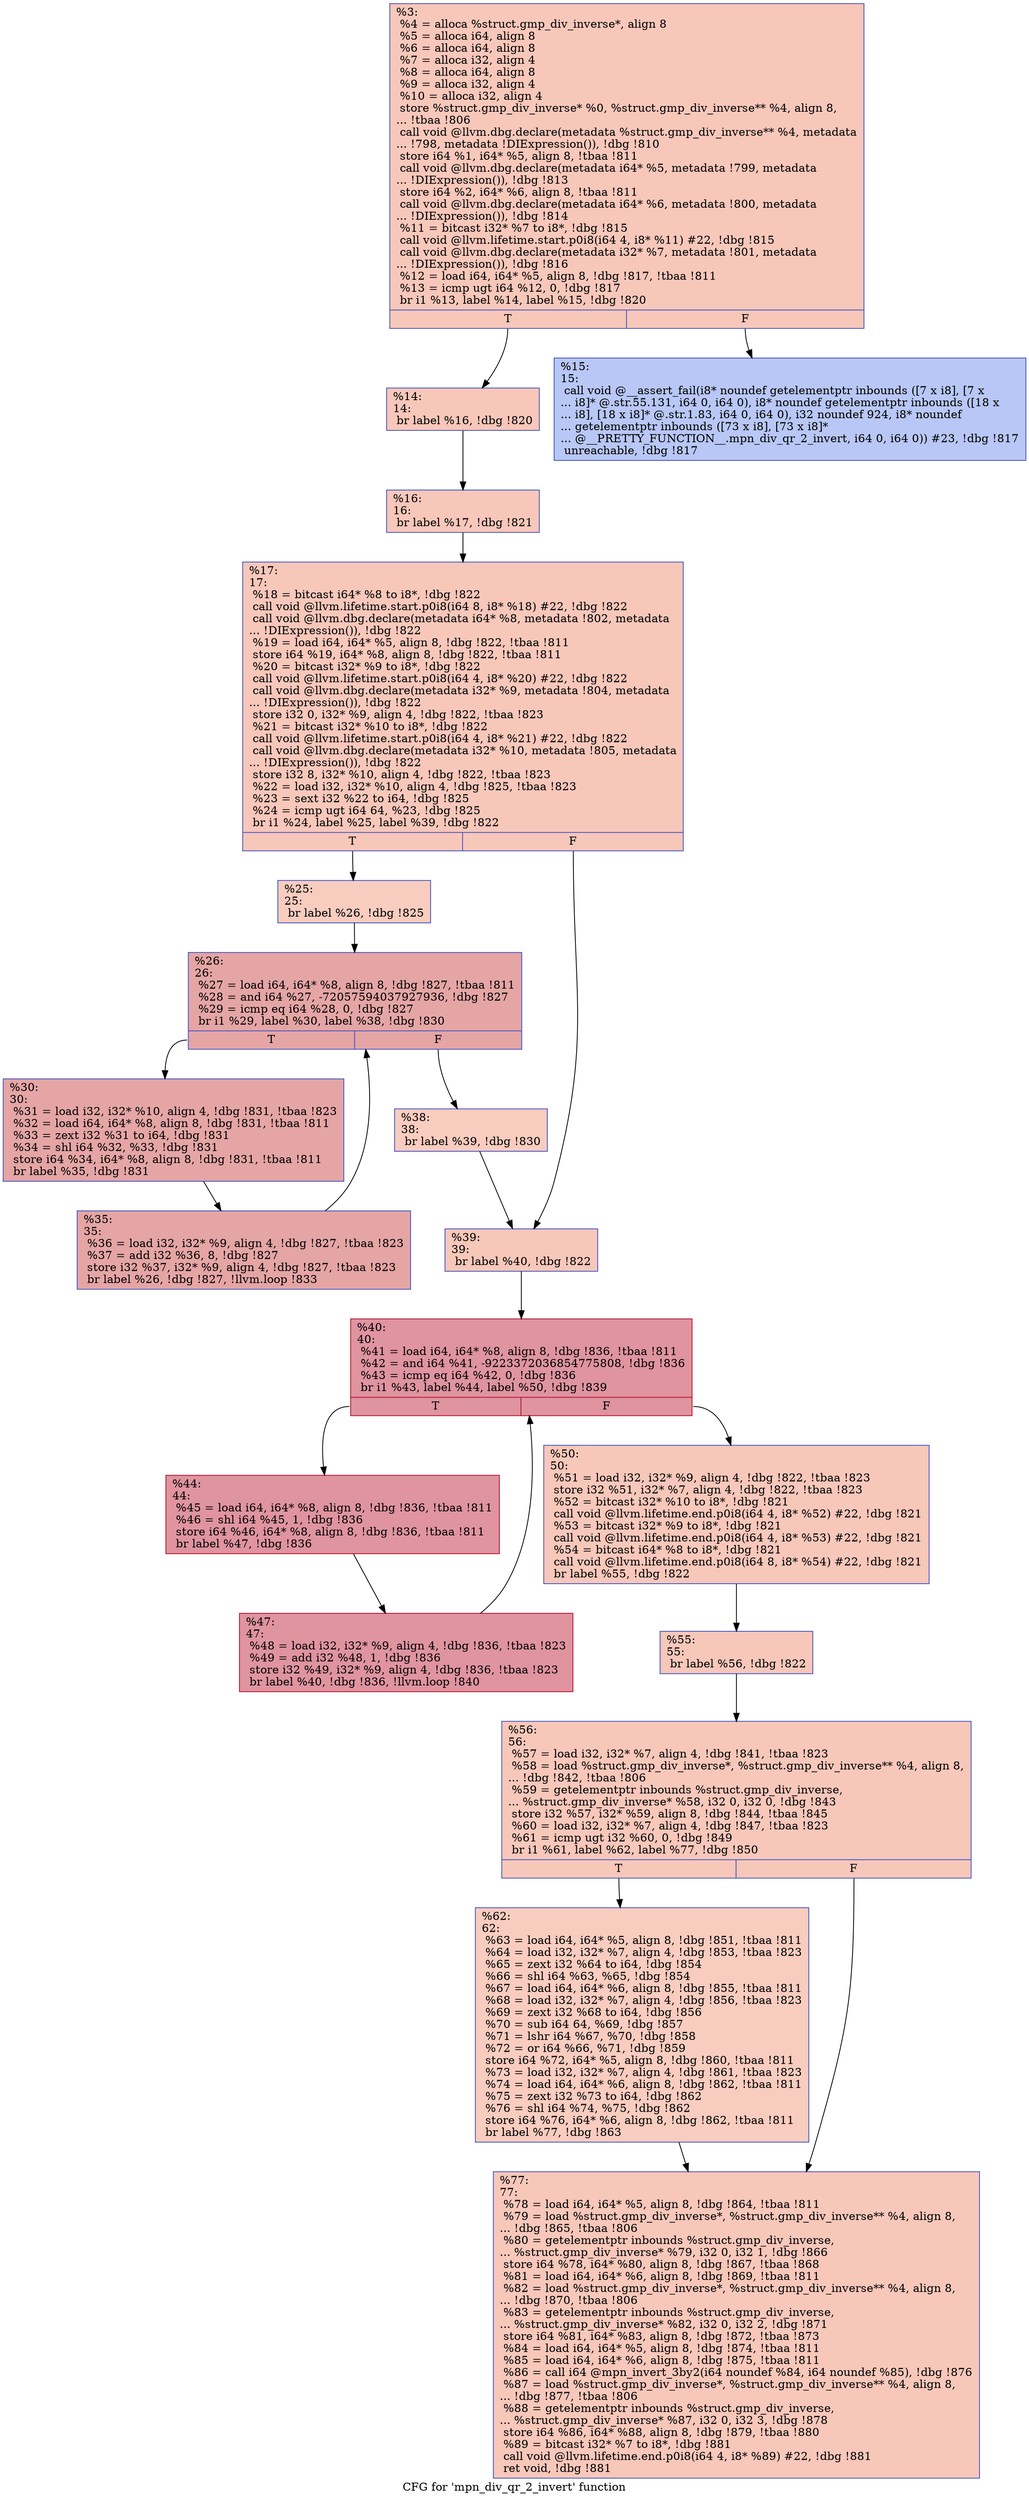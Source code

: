digraph "CFG for 'mpn_div_qr_2_invert' function" {
	label="CFG for 'mpn_div_qr_2_invert' function";

	Node0x26f70d0 [shape=record,color="#3d50c3ff", style=filled, fillcolor="#ec7f6370",label="{%3:\l  %4 = alloca %struct.gmp_div_inverse*, align 8\l  %5 = alloca i64, align 8\l  %6 = alloca i64, align 8\l  %7 = alloca i32, align 4\l  %8 = alloca i64, align 8\l  %9 = alloca i32, align 4\l  %10 = alloca i32, align 4\l  store %struct.gmp_div_inverse* %0, %struct.gmp_div_inverse** %4, align 8,\l... !tbaa !806\l  call void @llvm.dbg.declare(metadata %struct.gmp_div_inverse** %4, metadata\l... !798, metadata !DIExpression()), !dbg !810\l  store i64 %1, i64* %5, align 8, !tbaa !811\l  call void @llvm.dbg.declare(metadata i64* %5, metadata !799, metadata\l... !DIExpression()), !dbg !813\l  store i64 %2, i64* %6, align 8, !tbaa !811\l  call void @llvm.dbg.declare(metadata i64* %6, metadata !800, metadata\l... !DIExpression()), !dbg !814\l  %11 = bitcast i32* %7 to i8*, !dbg !815\l  call void @llvm.lifetime.start.p0i8(i64 4, i8* %11) #22, !dbg !815\l  call void @llvm.dbg.declare(metadata i32* %7, metadata !801, metadata\l... !DIExpression()), !dbg !816\l  %12 = load i64, i64* %5, align 8, !dbg !817, !tbaa !811\l  %13 = icmp ugt i64 %12, 0, !dbg !817\l  br i1 %13, label %14, label %15, !dbg !820\l|{<s0>T|<s1>F}}"];
	Node0x26f70d0:s0 -> Node0x26f71c0;
	Node0x26f70d0:s1 -> Node0x26f7210;
	Node0x26f71c0 [shape=record,color="#3d50c3ff", style=filled, fillcolor="#ec7f6370",label="{%14:\l14:                                               \l  br label %16, !dbg !820\l}"];
	Node0x26f71c0 -> Node0x26f7260;
	Node0x26f7210 [shape=record,color="#3d50c3ff", style=filled, fillcolor="#5f7fe870",label="{%15:\l15:                                               \l  call void @__assert_fail(i8* noundef getelementptr inbounds ([7 x i8], [7 x\l... i8]* @.str.55.131, i64 0, i64 0), i8* noundef getelementptr inbounds ([18 x\l... i8], [18 x i8]* @.str.1.83, i64 0, i64 0), i32 noundef 924, i8* noundef\l... getelementptr inbounds ([73 x i8], [73 x i8]*\l... @__PRETTY_FUNCTION__.mpn_div_qr_2_invert, i64 0, i64 0)) #23, !dbg !817\l  unreachable, !dbg !817\l}"];
	Node0x26f7260 [shape=record,color="#3d50c3ff", style=filled, fillcolor="#ec7f6370",label="{%16:\l16:                                               \l  br label %17, !dbg !821\l}"];
	Node0x26f7260 -> Node0x26f72b0;
	Node0x26f72b0 [shape=record,color="#3d50c3ff", style=filled, fillcolor="#ec7f6370",label="{%17:\l17:                                               \l  %18 = bitcast i64* %8 to i8*, !dbg !822\l  call void @llvm.lifetime.start.p0i8(i64 8, i8* %18) #22, !dbg !822\l  call void @llvm.dbg.declare(metadata i64* %8, metadata !802, metadata\l... !DIExpression()), !dbg !822\l  %19 = load i64, i64* %5, align 8, !dbg !822, !tbaa !811\l  store i64 %19, i64* %8, align 8, !dbg !822, !tbaa !811\l  %20 = bitcast i32* %9 to i8*, !dbg !822\l  call void @llvm.lifetime.start.p0i8(i64 4, i8* %20) #22, !dbg !822\l  call void @llvm.dbg.declare(metadata i32* %9, metadata !804, metadata\l... !DIExpression()), !dbg !822\l  store i32 0, i32* %9, align 4, !dbg !822, !tbaa !823\l  %21 = bitcast i32* %10 to i8*, !dbg !822\l  call void @llvm.lifetime.start.p0i8(i64 4, i8* %21) #22, !dbg !822\l  call void @llvm.dbg.declare(metadata i32* %10, metadata !805, metadata\l... !DIExpression()), !dbg !822\l  store i32 8, i32* %10, align 4, !dbg !822, !tbaa !823\l  %22 = load i32, i32* %10, align 4, !dbg !825, !tbaa !823\l  %23 = sext i32 %22 to i64, !dbg !825\l  %24 = icmp ugt i64 64, %23, !dbg !825\l  br i1 %24, label %25, label %39, !dbg !822\l|{<s0>T|<s1>F}}"];
	Node0x26f72b0:s0 -> Node0x26f7300;
	Node0x26f72b0:s1 -> Node0x26f7490;
	Node0x26f7300 [shape=record,color="#3d50c3ff", style=filled, fillcolor="#f08b6e70",label="{%25:\l25:                                               \l  br label %26, !dbg !825\l}"];
	Node0x26f7300 -> Node0x26f7350;
	Node0x26f7350 [shape=record,color="#3d50c3ff", style=filled, fillcolor="#c5333470",label="{%26:\l26:                                               \l  %27 = load i64, i64* %8, align 8, !dbg !827, !tbaa !811\l  %28 = and i64 %27, -72057594037927936, !dbg !827\l  %29 = icmp eq i64 %28, 0, !dbg !827\l  br i1 %29, label %30, label %38, !dbg !830\l|{<s0>T|<s1>F}}"];
	Node0x26f7350:s0 -> Node0x26f73a0;
	Node0x26f7350:s1 -> Node0x26f7440;
	Node0x26f73a0 [shape=record,color="#3d50c3ff", style=filled, fillcolor="#c5333470",label="{%30:\l30:                                               \l  %31 = load i32, i32* %10, align 4, !dbg !831, !tbaa !823\l  %32 = load i64, i64* %8, align 8, !dbg !831, !tbaa !811\l  %33 = zext i32 %31 to i64, !dbg !831\l  %34 = shl i64 %32, %33, !dbg !831\l  store i64 %34, i64* %8, align 8, !dbg !831, !tbaa !811\l  br label %35, !dbg !831\l}"];
	Node0x26f73a0 -> Node0x26f73f0;
	Node0x26f73f0 [shape=record,color="#3d50c3ff", style=filled, fillcolor="#c5333470",label="{%35:\l35:                                               \l  %36 = load i32, i32* %9, align 4, !dbg !827, !tbaa !823\l  %37 = add i32 %36, 8, !dbg !827\l  store i32 %37, i32* %9, align 4, !dbg !827, !tbaa !823\l  br label %26, !dbg !827, !llvm.loop !833\l}"];
	Node0x26f73f0 -> Node0x26f7350;
	Node0x26f7440 [shape=record,color="#3d50c3ff", style=filled, fillcolor="#f08b6e70",label="{%38:\l38:                                               \l  br label %39, !dbg !830\l}"];
	Node0x26f7440 -> Node0x26f7490;
	Node0x26f7490 [shape=record,color="#3d50c3ff", style=filled, fillcolor="#ec7f6370",label="{%39:\l39:                                               \l  br label %40, !dbg !822\l}"];
	Node0x26f7490 -> Node0x26f74e0;
	Node0x26f74e0 [shape=record,color="#b70d28ff", style=filled, fillcolor="#b70d2870",label="{%40:\l40:                                               \l  %41 = load i64, i64* %8, align 8, !dbg !836, !tbaa !811\l  %42 = and i64 %41, -9223372036854775808, !dbg !836\l  %43 = icmp eq i64 %42, 0, !dbg !836\l  br i1 %43, label %44, label %50, !dbg !839\l|{<s0>T|<s1>F}}"];
	Node0x26f74e0:s0 -> Node0x26f7530;
	Node0x26f74e0:s1 -> Node0x26f75d0;
	Node0x26f7530 [shape=record,color="#b70d28ff", style=filled, fillcolor="#b70d2870",label="{%44:\l44:                                               \l  %45 = load i64, i64* %8, align 8, !dbg !836, !tbaa !811\l  %46 = shl i64 %45, 1, !dbg !836\l  store i64 %46, i64* %8, align 8, !dbg !836, !tbaa !811\l  br label %47, !dbg !836\l}"];
	Node0x26f7530 -> Node0x26f7580;
	Node0x26f7580 [shape=record,color="#b70d28ff", style=filled, fillcolor="#b70d2870",label="{%47:\l47:                                               \l  %48 = load i32, i32* %9, align 4, !dbg !836, !tbaa !823\l  %49 = add i32 %48, 1, !dbg !836\l  store i32 %49, i32* %9, align 4, !dbg !836, !tbaa !823\l  br label %40, !dbg !836, !llvm.loop !840\l}"];
	Node0x26f7580 -> Node0x26f74e0;
	Node0x26f75d0 [shape=record,color="#3d50c3ff", style=filled, fillcolor="#ec7f6370",label="{%50:\l50:                                               \l  %51 = load i32, i32* %9, align 4, !dbg !822, !tbaa !823\l  store i32 %51, i32* %7, align 4, !dbg !822, !tbaa !823\l  %52 = bitcast i32* %10 to i8*, !dbg !821\l  call void @llvm.lifetime.end.p0i8(i64 4, i8* %52) #22, !dbg !821\l  %53 = bitcast i32* %9 to i8*, !dbg !821\l  call void @llvm.lifetime.end.p0i8(i64 4, i8* %53) #22, !dbg !821\l  %54 = bitcast i64* %8 to i8*, !dbg !821\l  call void @llvm.lifetime.end.p0i8(i64 8, i8* %54) #22, !dbg !821\l  br label %55, !dbg !822\l}"];
	Node0x26f75d0 -> Node0x26f7620;
	Node0x26f7620 [shape=record,color="#3d50c3ff", style=filled, fillcolor="#ec7f6370",label="{%55:\l55:                                               \l  br label %56, !dbg !822\l}"];
	Node0x26f7620 -> Node0x26f7670;
	Node0x26f7670 [shape=record,color="#3d50c3ff", style=filled, fillcolor="#ec7f6370",label="{%56:\l56:                                               \l  %57 = load i32, i32* %7, align 4, !dbg !841, !tbaa !823\l  %58 = load %struct.gmp_div_inverse*, %struct.gmp_div_inverse** %4, align 8,\l... !dbg !842, !tbaa !806\l  %59 = getelementptr inbounds %struct.gmp_div_inverse,\l... %struct.gmp_div_inverse* %58, i32 0, i32 0, !dbg !843\l  store i32 %57, i32* %59, align 8, !dbg !844, !tbaa !845\l  %60 = load i32, i32* %7, align 4, !dbg !847, !tbaa !823\l  %61 = icmp ugt i32 %60, 0, !dbg !849\l  br i1 %61, label %62, label %77, !dbg !850\l|{<s0>T|<s1>F}}"];
	Node0x26f7670:s0 -> Node0x26f76c0;
	Node0x26f7670:s1 -> Node0x26f7710;
	Node0x26f76c0 [shape=record,color="#3d50c3ff", style=filled, fillcolor="#f08b6e70",label="{%62:\l62:                                               \l  %63 = load i64, i64* %5, align 8, !dbg !851, !tbaa !811\l  %64 = load i32, i32* %7, align 4, !dbg !853, !tbaa !823\l  %65 = zext i32 %64 to i64, !dbg !854\l  %66 = shl i64 %63, %65, !dbg !854\l  %67 = load i64, i64* %6, align 8, !dbg !855, !tbaa !811\l  %68 = load i32, i32* %7, align 4, !dbg !856, !tbaa !823\l  %69 = zext i32 %68 to i64, !dbg !856\l  %70 = sub i64 64, %69, !dbg !857\l  %71 = lshr i64 %67, %70, !dbg !858\l  %72 = or i64 %66, %71, !dbg !859\l  store i64 %72, i64* %5, align 8, !dbg !860, !tbaa !811\l  %73 = load i32, i32* %7, align 4, !dbg !861, !tbaa !823\l  %74 = load i64, i64* %6, align 8, !dbg !862, !tbaa !811\l  %75 = zext i32 %73 to i64, !dbg !862\l  %76 = shl i64 %74, %75, !dbg !862\l  store i64 %76, i64* %6, align 8, !dbg !862, !tbaa !811\l  br label %77, !dbg !863\l}"];
	Node0x26f76c0 -> Node0x26f7710;
	Node0x26f7710 [shape=record,color="#3d50c3ff", style=filled, fillcolor="#ec7f6370",label="{%77:\l77:                                               \l  %78 = load i64, i64* %5, align 8, !dbg !864, !tbaa !811\l  %79 = load %struct.gmp_div_inverse*, %struct.gmp_div_inverse** %4, align 8,\l... !dbg !865, !tbaa !806\l  %80 = getelementptr inbounds %struct.gmp_div_inverse,\l... %struct.gmp_div_inverse* %79, i32 0, i32 1, !dbg !866\l  store i64 %78, i64* %80, align 8, !dbg !867, !tbaa !868\l  %81 = load i64, i64* %6, align 8, !dbg !869, !tbaa !811\l  %82 = load %struct.gmp_div_inverse*, %struct.gmp_div_inverse** %4, align 8,\l... !dbg !870, !tbaa !806\l  %83 = getelementptr inbounds %struct.gmp_div_inverse,\l... %struct.gmp_div_inverse* %82, i32 0, i32 2, !dbg !871\l  store i64 %81, i64* %83, align 8, !dbg !872, !tbaa !873\l  %84 = load i64, i64* %5, align 8, !dbg !874, !tbaa !811\l  %85 = load i64, i64* %6, align 8, !dbg !875, !tbaa !811\l  %86 = call i64 @mpn_invert_3by2(i64 noundef %84, i64 noundef %85), !dbg !876\l  %87 = load %struct.gmp_div_inverse*, %struct.gmp_div_inverse** %4, align 8,\l... !dbg !877, !tbaa !806\l  %88 = getelementptr inbounds %struct.gmp_div_inverse,\l... %struct.gmp_div_inverse* %87, i32 0, i32 3, !dbg !878\l  store i64 %86, i64* %88, align 8, !dbg !879, !tbaa !880\l  %89 = bitcast i32* %7 to i8*, !dbg !881\l  call void @llvm.lifetime.end.p0i8(i64 4, i8* %89) #22, !dbg !881\l  ret void, !dbg !881\l}"];
}
